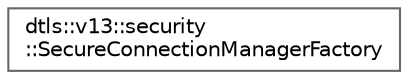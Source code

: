 digraph "Graphical Class Hierarchy"
{
 // LATEX_PDF_SIZE
  bgcolor="transparent";
  edge [fontname=Helvetica,fontsize=10,labelfontname=Helvetica,labelfontsize=10];
  node [fontname=Helvetica,fontsize=10,shape=box,height=0.2,width=0.4];
  rankdir="LR";
  Node0 [id="Node000000",label="dtls::v13::security\l::SecureConnectionManagerFactory",height=0.2,width=0.4,color="grey40", fillcolor="white", style="filled",URL="$classdtls_1_1v13_1_1security_1_1SecureConnectionManagerFactory.html",tooltip="Factory for creating secure connection managers with different configurations."];
}
